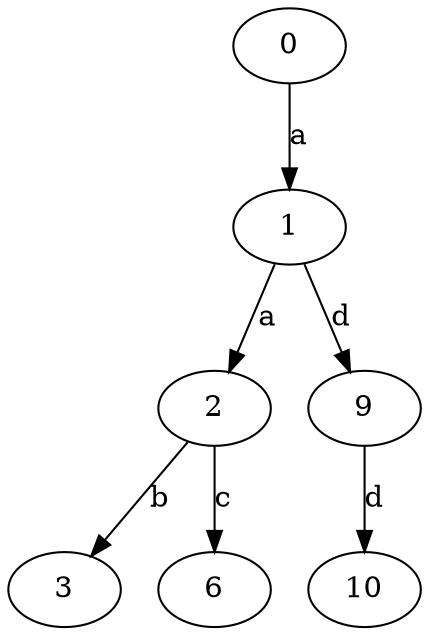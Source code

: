 strict digraph  {
1;
2;
3;
0;
6;
9;
10;
1 -> 2  [label=a];
1 -> 9  [label=d];
2 -> 3  [label=b];
2 -> 6  [label=c];
0 -> 1  [label=a];
9 -> 10  [label=d];
}
